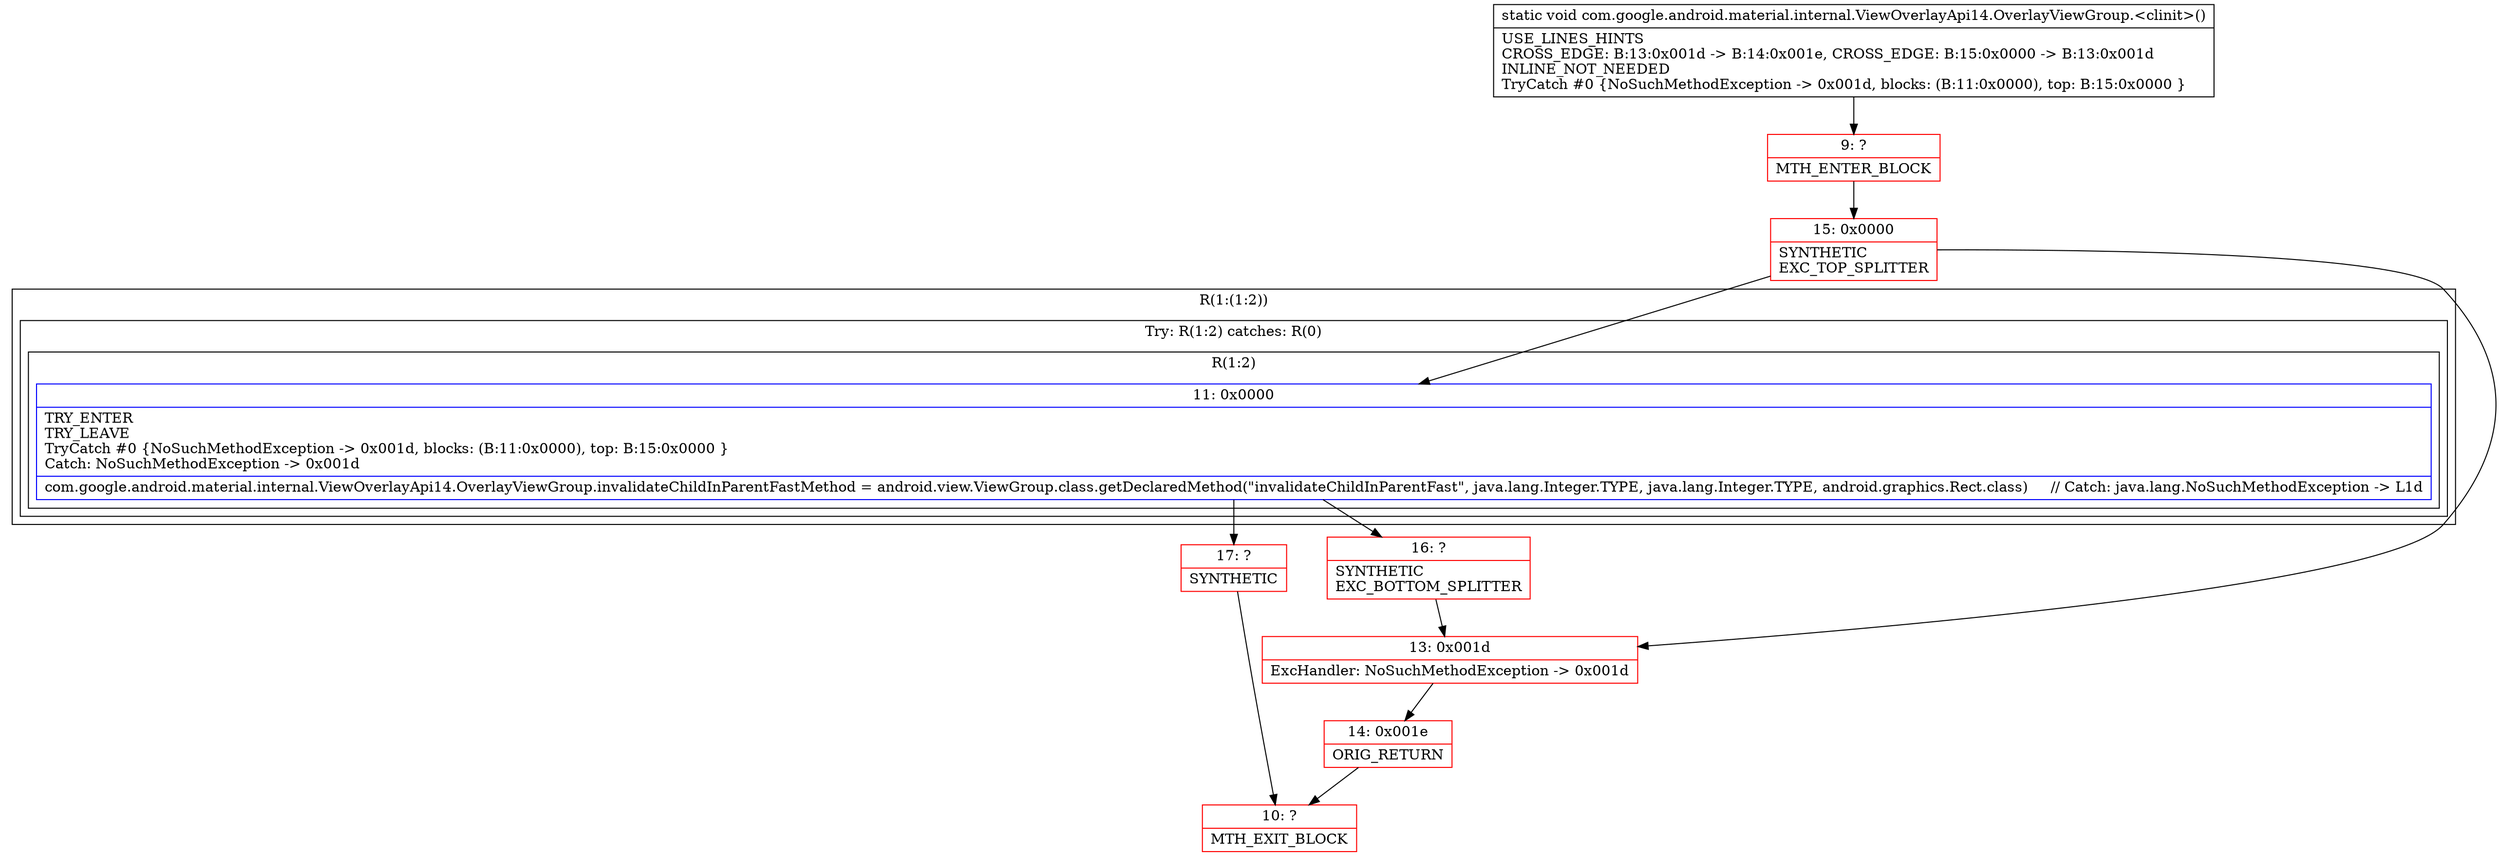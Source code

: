 digraph "CFG forcom.google.android.material.internal.ViewOverlayApi14.OverlayViewGroup.\<clinit\>()V" {
subgraph cluster_Region_1223440939 {
label = "R(1:(1:2))";
node [shape=record,color=blue];
subgraph cluster_TryCatchRegion_728266900 {
label = "Try: R(1:2) catches: R(0)";
node [shape=record,color=blue];
subgraph cluster_Region_679215574 {
label = "R(1:2)";
node [shape=record,color=blue];
Node_11 [shape=record,label="{11\:\ 0x0000|TRY_ENTER\lTRY_LEAVE\lTryCatch #0 \{NoSuchMethodException \-\> 0x001d, blocks: (B:11:0x0000), top: B:15:0x0000 \}\lCatch: NoSuchMethodException \-\> 0x001d\l|com.google.android.material.internal.ViewOverlayApi14.OverlayViewGroup.invalidateChildInParentFastMethod = android.view.ViewGroup.class.getDeclaredMethod(\"invalidateChildInParentFast\", java.lang.Integer.TYPE, java.lang.Integer.TYPE, android.graphics.Rect.class)     \/\/ Catch: java.lang.NoSuchMethodException \-\> L1d\l}"];
}
subgraph cluster_Region_1764985011 {
label = "R(0) | ExcHandler: NoSuchMethodException \-\> 0x001d\l";
node [shape=record,color=blue];
}
}
}
subgraph cluster_Region_1764985011 {
label = "R(0) | ExcHandler: NoSuchMethodException \-\> 0x001d\l";
node [shape=record,color=blue];
}
Node_9 [shape=record,color=red,label="{9\:\ ?|MTH_ENTER_BLOCK\l}"];
Node_15 [shape=record,color=red,label="{15\:\ 0x0000|SYNTHETIC\lEXC_TOP_SPLITTER\l}"];
Node_16 [shape=record,color=red,label="{16\:\ ?|SYNTHETIC\lEXC_BOTTOM_SPLITTER\l}"];
Node_17 [shape=record,color=red,label="{17\:\ ?|SYNTHETIC\l}"];
Node_10 [shape=record,color=red,label="{10\:\ ?|MTH_EXIT_BLOCK\l}"];
Node_13 [shape=record,color=red,label="{13\:\ 0x001d|ExcHandler: NoSuchMethodException \-\> 0x001d\l}"];
Node_14 [shape=record,color=red,label="{14\:\ 0x001e|ORIG_RETURN\l}"];
MethodNode[shape=record,label="{static void com.google.android.material.internal.ViewOverlayApi14.OverlayViewGroup.\<clinit\>()  | USE_LINES_HINTS\lCROSS_EDGE: B:13:0x001d \-\> B:14:0x001e, CROSS_EDGE: B:15:0x0000 \-\> B:13:0x001d\lINLINE_NOT_NEEDED\lTryCatch #0 \{NoSuchMethodException \-\> 0x001d, blocks: (B:11:0x0000), top: B:15:0x0000 \}\l}"];
MethodNode -> Node_9;Node_11 -> Node_16;
Node_11 -> Node_17;
Node_9 -> Node_15;
Node_15 -> Node_11;
Node_15 -> Node_13;
Node_16 -> Node_13;
Node_17 -> Node_10;
Node_13 -> Node_14;
Node_14 -> Node_10;
}

